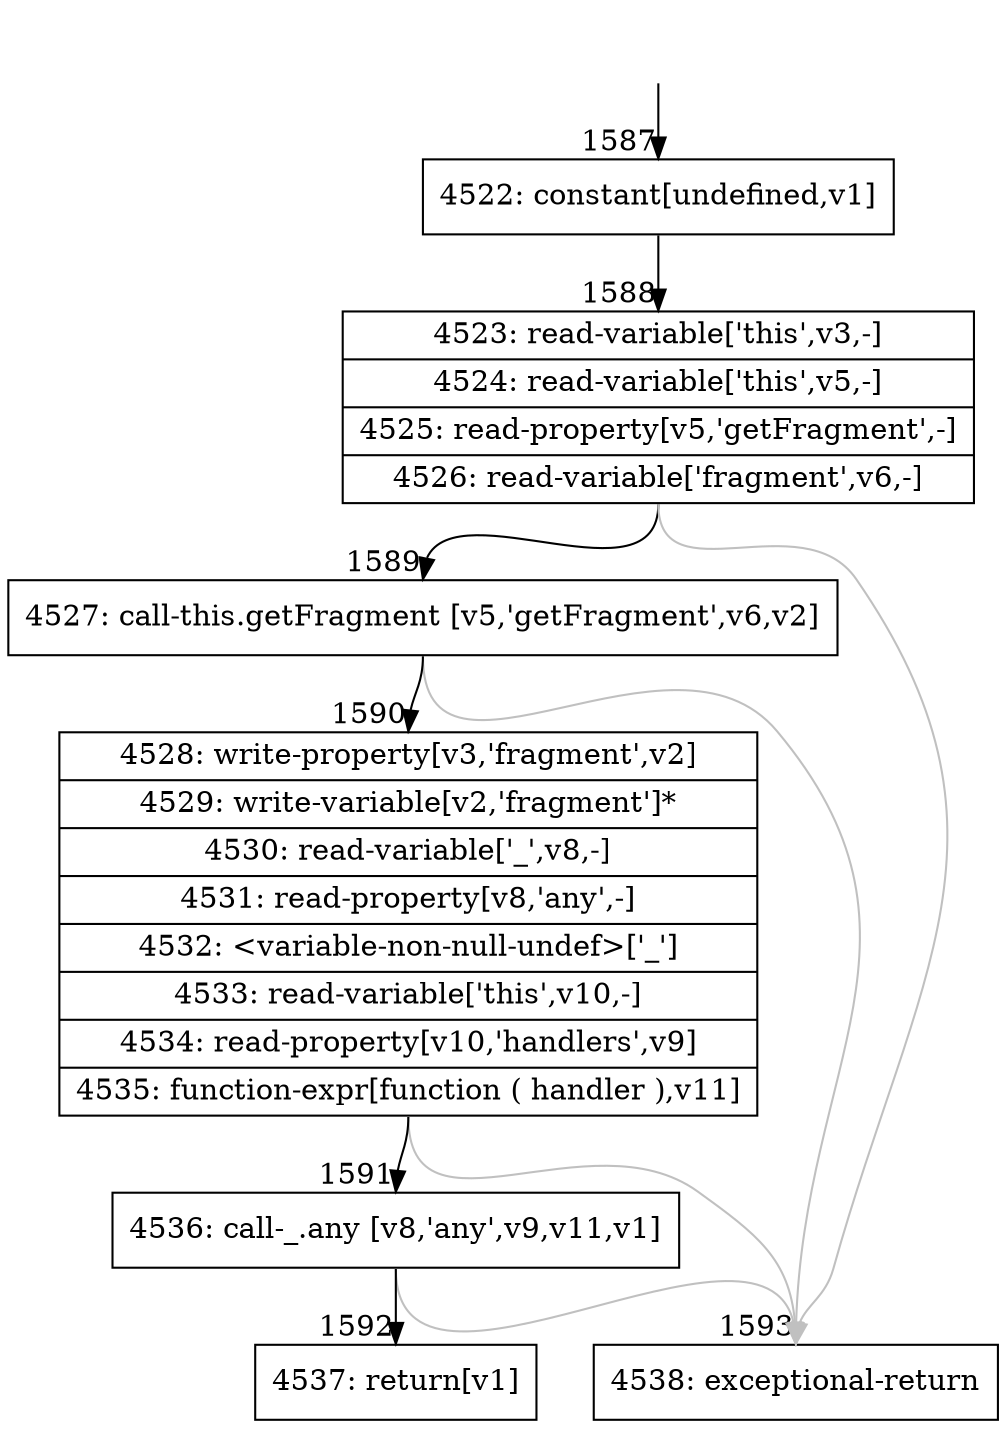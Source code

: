 digraph {
rankdir="TD"
BB_entry113[shape=none,label=""];
BB_entry113 -> BB1587 [tailport=s, headport=n, headlabel="    1587"]
BB1587 [shape=record label="{4522: constant[undefined,v1]}" ] 
BB1587 -> BB1588 [tailport=s, headport=n, headlabel="      1588"]
BB1588 [shape=record label="{4523: read-variable['this',v3,-]|4524: read-variable['this',v5,-]|4525: read-property[v5,'getFragment',-]|4526: read-variable['fragment',v6,-]}" ] 
BB1588 -> BB1589 [tailport=s, headport=n, headlabel="      1589"]
BB1588 -> BB1593 [tailport=s, headport=n, color=gray, headlabel="      1593"]
BB1589 [shape=record label="{4527: call-this.getFragment [v5,'getFragment',v6,v2]}" ] 
BB1589 -> BB1590 [tailport=s, headport=n, headlabel="      1590"]
BB1589 -> BB1593 [tailport=s, headport=n, color=gray]
BB1590 [shape=record label="{4528: write-property[v3,'fragment',v2]|4529: write-variable[v2,'fragment']*|4530: read-variable['_',v8,-]|4531: read-property[v8,'any',-]|4532: \<variable-non-null-undef\>['_']|4533: read-variable['this',v10,-]|4534: read-property[v10,'handlers',v9]|4535: function-expr[function ( handler ),v11]}" ] 
BB1590 -> BB1591 [tailport=s, headport=n, headlabel="      1591"]
BB1590 -> BB1593 [tailport=s, headport=n, color=gray]
BB1591 [shape=record label="{4536: call-_.any [v8,'any',v9,v11,v1]}" ] 
BB1591 -> BB1592 [tailport=s, headport=n, headlabel="      1592"]
BB1591 -> BB1593 [tailport=s, headport=n, color=gray]
BB1592 [shape=record label="{4537: return[v1]}" ] 
BB1593 [shape=record label="{4538: exceptional-return}" ] 
//#$~ 1480
}
